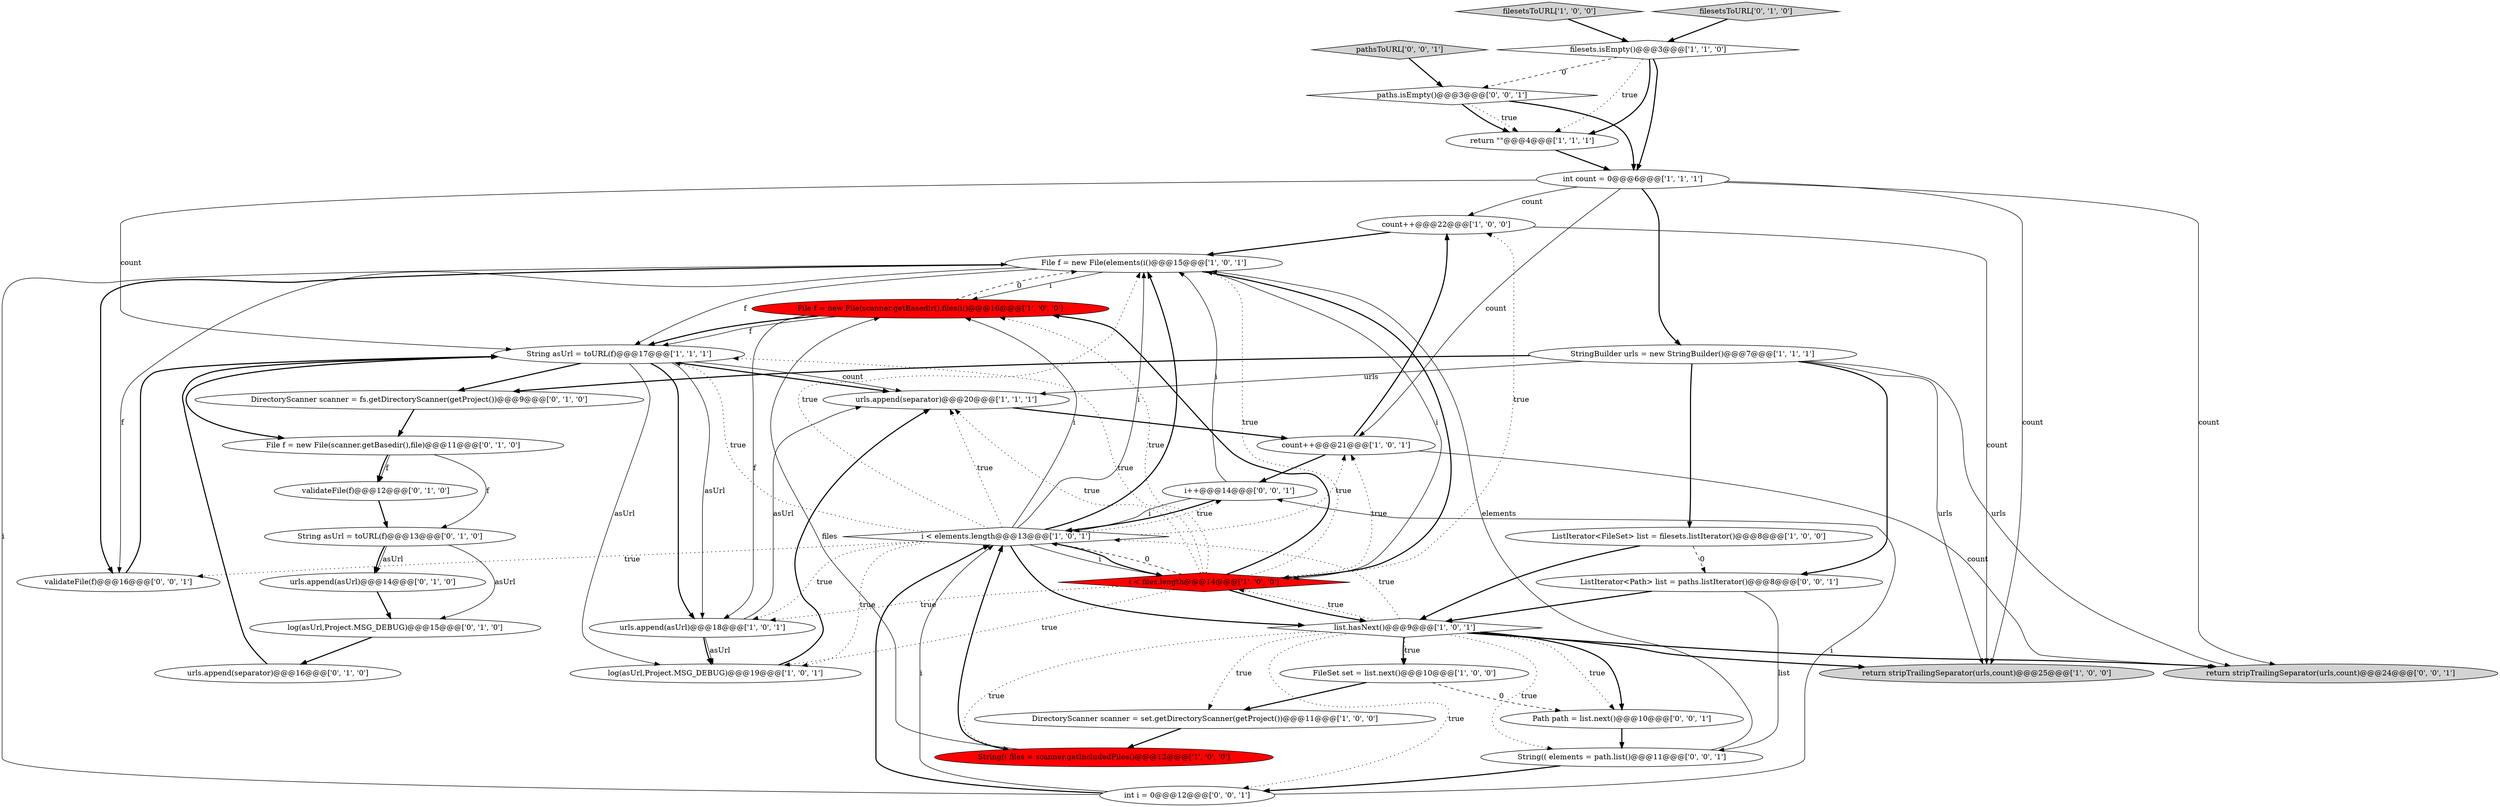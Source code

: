 digraph {
1 [style = filled, label = "count++@@@22@@@['1', '0', '0']", fillcolor = white, shape = ellipse image = "AAA0AAABBB1BBB"];
16 [style = filled, label = "File f = new File(scanner.getBasedir(),files(i()@@@16@@@['1', '0', '0']", fillcolor = red, shape = ellipse image = "AAA1AAABBB1BBB"];
35 [style = filled, label = "Path path = list.next()@@@10@@@['0', '0', '1']", fillcolor = white, shape = ellipse image = "AAA0AAABBB3BBB"];
9 [style = filled, label = "list.hasNext()@@@9@@@['1', '0', '1']", fillcolor = white, shape = diamond image = "AAA0AAABBB1BBB"];
10 [style = filled, label = "StringBuilder urls = new StringBuilder()@@@7@@@['1', '1', '1']", fillcolor = white, shape = ellipse image = "AAA0AAABBB1BBB"];
0 [style = filled, label = "count++@@@21@@@['1', '0', '1']", fillcolor = white, shape = ellipse image = "AAA0AAABBB1BBB"];
8 [style = filled, label = "return \"\"@@@4@@@['1', '1', '1']", fillcolor = white, shape = ellipse image = "AAA0AAABBB1BBB"];
30 [style = filled, label = "ListIterator<Path> list = paths.listIterator()@@@8@@@['0', '0', '1']", fillcolor = white, shape = ellipse image = "AAA0AAABBB3BBB"];
37 [style = filled, label = "validateFile(f)@@@16@@@['0', '0', '1']", fillcolor = white, shape = ellipse image = "AAA0AAABBB3BBB"];
12 [style = filled, label = "filesetsToURL['1', '0', '0']", fillcolor = lightgray, shape = diamond image = "AAA0AAABBB1BBB"];
17 [style = filled, label = "ListIterator<FileSet> list = filesets.listIterator()@@@8@@@['1', '0', '0']", fillcolor = white, shape = ellipse image = "AAA0AAABBB1BBB"];
26 [style = filled, label = "File f = new File(scanner.getBasedir(),file)@@@11@@@['0', '1', '0']", fillcolor = white, shape = ellipse image = "AAA0AAABBB2BBB"];
14 [style = filled, label = "urls.append(separator)@@@20@@@['1', '1', '1']", fillcolor = white, shape = ellipse image = "AAA0AAABBB1BBB"];
24 [style = filled, label = "DirectoryScanner scanner = fs.getDirectoryScanner(getProject())@@@9@@@['0', '1', '0']", fillcolor = white, shape = ellipse image = "AAA0AAABBB2BBB"];
18 [style = filled, label = "i < elements.length@@@13@@@['1', '0', '1']", fillcolor = white, shape = diamond image = "AAA0AAABBB1BBB"];
15 [style = filled, label = "int count = 0@@@6@@@['1', '1', '1']", fillcolor = white, shape = ellipse image = "AAA0AAABBB1BBB"];
29 [style = filled, label = "pathsToURL['0', '0', '1']", fillcolor = lightgray, shape = diamond image = "AAA0AAABBB3BBB"];
33 [style = filled, label = "int i = 0@@@12@@@['0', '0', '1']", fillcolor = white, shape = ellipse image = "AAA0AAABBB3BBB"];
32 [style = filled, label = "String(( elements = path.list()@@@11@@@['0', '0', '1']", fillcolor = white, shape = ellipse image = "AAA0AAABBB3BBB"];
5 [style = filled, label = "String(( files = scanner.getIncludedFiles()@@@12@@@['1', '0', '0']", fillcolor = red, shape = ellipse image = "AAA1AAABBB1BBB"];
22 [style = filled, label = "String asUrl = toURL(f)@@@13@@@['0', '1', '0']", fillcolor = white, shape = ellipse image = "AAA0AAABBB2BBB"];
7 [style = filled, label = "String asUrl = toURL(f)@@@17@@@['1', '1', '1']", fillcolor = white, shape = ellipse image = "AAA0AAABBB1BBB"];
23 [style = filled, label = "validateFile(f)@@@12@@@['0', '1', '0']", fillcolor = white, shape = ellipse image = "AAA0AAABBB2BBB"];
3 [style = filled, label = "DirectoryScanner scanner = set.getDirectoryScanner(getProject())@@@11@@@['1', '0', '0']", fillcolor = white, shape = ellipse image = "AAA0AAABBB1BBB"];
31 [style = filled, label = "return stripTrailingSeparator(urls,count)@@@24@@@['0', '0', '1']", fillcolor = lightgray, shape = ellipse image = "AAA0AAABBB3BBB"];
36 [style = filled, label = "i++@@@14@@@['0', '0', '1']", fillcolor = white, shape = ellipse image = "AAA0AAABBB3BBB"];
13 [style = filled, label = "urls.append(asUrl)@@@18@@@['1', '0', '1']", fillcolor = white, shape = ellipse image = "AAA0AAABBB1BBB"];
28 [style = filled, label = "urls.append(separator)@@@16@@@['0', '1', '0']", fillcolor = white, shape = ellipse image = "AAA0AAABBB2BBB"];
21 [style = filled, label = "urls.append(asUrl)@@@14@@@['0', '1', '0']", fillcolor = white, shape = ellipse image = "AAA0AAABBB2BBB"];
11 [style = filled, label = "File f = new File(elements(i()@@@15@@@['1', '0', '1']", fillcolor = white, shape = ellipse image = "AAA0AAABBB1BBB"];
25 [style = filled, label = "log(asUrl,Project.MSG_DEBUG)@@@15@@@['0', '1', '0']", fillcolor = white, shape = ellipse image = "AAA0AAABBB2BBB"];
4 [style = filled, label = "log(asUrl,Project.MSG_DEBUG)@@@19@@@['1', '0', '1']", fillcolor = white, shape = ellipse image = "AAA0AAABBB1BBB"];
20 [style = filled, label = "return stripTrailingSeparator(urls,count)@@@25@@@['1', '0', '0']", fillcolor = lightgray, shape = ellipse image = "AAA0AAABBB1BBB"];
19 [style = filled, label = "FileSet set = list.next()@@@10@@@['1', '0', '0']", fillcolor = white, shape = ellipse image = "AAA0AAABBB1BBB"];
6 [style = filled, label = "filesets.isEmpty()@@@3@@@['1', '1', '0']", fillcolor = white, shape = diamond image = "AAA0AAABBB1BBB"];
27 [style = filled, label = "filesetsToURL['0', '1', '0']", fillcolor = lightgray, shape = diamond image = "AAA0AAABBB2BBB"];
34 [style = filled, label = "paths.isEmpty()@@@3@@@['0', '0', '1']", fillcolor = white, shape = diamond image = "AAA0AAABBB3BBB"];
2 [style = filled, label = "i < files.length@@@14@@@['1', '0', '0']", fillcolor = red, shape = diamond image = "AAA1AAABBB1BBB"];
15->31 [style = solid, label="count"];
15->10 [style = bold, label=""];
9->35 [style = dotted, label="true"];
10->24 [style = bold, label=""];
17->9 [style = bold, label=""];
16->7 [style = bold, label=""];
34->15 [style = bold, label=""];
32->11 [style = solid, label="elements"];
33->18 [style = solid, label="i"];
10->17 [style = bold, label=""];
6->34 [style = dashed, label="0"];
29->34 [style = bold, label=""];
9->35 [style = bold, label=""];
18->37 [style = dotted, label="true"];
11->16 [style = solid, label="i"];
11->37 [style = solid, label="f"];
13->14 [style = solid, label="asUrl"];
2->11 [style = dotted, label="true"];
7->26 [style = bold, label=""];
7->14 [style = bold, label=""];
3->5 [style = bold, label=""];
10->31 [style = solid, label="urls"];
23->22 [style = bold, label=""];
33->18 [style = bold, label=""];
36->18 [style = bold, label=""];
18->2 [style = solid, label="i"];
7->14 [style = solid, label="count"];
19->3 [style = bold, label=""];
9->32 [style = dotted, label="true"];
18->13 [style = dotted, label="true"];
2->16 [style = bold, label=""];
9->33 [style = dotted, label="true"];
16->13 [style = solid, label="f"];
25->28 [style = bold, label=""];
2->0 [style = dotted, label="true"];
7->13 [style = solid, label="asUrl"];
10->20 [style = solid, label="urls"];
30->32 [style = solid, label="list"];
18->11 [style = bold, label=""];
26->23 [style = solid, label="f"];
33->11 [style = solid, label="i"];
11->37 [style = bold, label=""];
2->9 [style = bold, label=""];
21->25 [style = bold, label=""];
34->8 [style = bold, label=""];
7->4 [style = solid, label="asUrl"];
0->36 [style = bold, label=""];
1->11 [style = bold, label=""];
18->11 [style = dotted, label="true"];
7->24 [style = bold, label=""];
34->8 [style = dotted, label="true"];
10->14 [style = solid, label="urls"];
18->9 [style = bold, label=""];
2->18 [style = dashed, label="0"];
18->0 [style = dotted, label="true"];
19->35 [style = dashed, label="0"];
9->3 [style = dotted, label="true"];
13->4 [style = solid, label="asUrl"];
4->14 [style = bold, label=""];
36->18 [style = solid, label="i"];
18->7 [style = dotted, label="true"];
8->15 [style = bold, label=""];
18->16 [style = solid, label="i"];
9->31 [style = bold, label=""];
18->36 [style = dotted, label="true"];
35->32 [style = bold, label=""];
15->1 [style = solid, label="count"];
9->20 [style = bold, label=""];
30->9 [style = bold, label=""];
5->18 [style = bold, label=""];
5->16 [style = solid, label="files"];
32->33 [style = bold, label=""];
37->7 [style = bold, label=""];
6->15 [style = bold, label=""];
16->11 [style = dashed, label="0"];
24->26 [style = bold, label=""];
15->7 [style = solid, label="count"];
9->19 [style = dotted, label="true"];
6->8 [style = dotted, label="true"];
0->1 [style = bold, label=""];
2->4 [style = dotted, label="true"];
11->2 [style = solid, label="i"];
18->11 [style = solid, label="i"];
9->19 [style = bold, label=""];
2->14 [style = dotted, label="true"];
15->0 [style = solid, label="count"];
10->30 [style = bold, label=""];
2->16 [style = dotted, label="true"];
9->5 [style = dotted, label="true"];
7->13 [style = bold, label=""];
15->20 [style = solid, label="count"];
0->31 [style = solid, label="count"];
16->7 [style = solid, label="f"];
1->20 [style = solid, label="count"];
11->7 [style = solid, label="f"];
28->7 [style = bold, label=""];
22->21 [style = bold, label=""];
18->2 [style = bold, label=""];
12->6 [style = bold, label=""];
33->36 [style = solid, label="i"];
18->14 [style = dotted, label="true"];
11->2 [style = bold, label=""];
27->6 [style = bold, label=""];
36->11 [style = solid, label="i"];
14->0 [style = bold, label=""];
2->1 [style = dotted, label="true"];
9->2 [style = dotted, label="true"];
2->7 [style = dotted, label="true"];
26->23 [style = bold, label=""];
22->21 [style = solid, label="asUrl"];
6->8 [style = bold, label=""];
9->18 [style = dotted, label="true"];
22->25 [style = solid, label="asUrl"];
18->4 [style = dotted, label="true"];
17->30 [style = dashed, label="0"];
26->22 [style = solid, label="f"];
2->13 [style = dotted, label="true"];
13->4 [style = bold, label=""];
}
